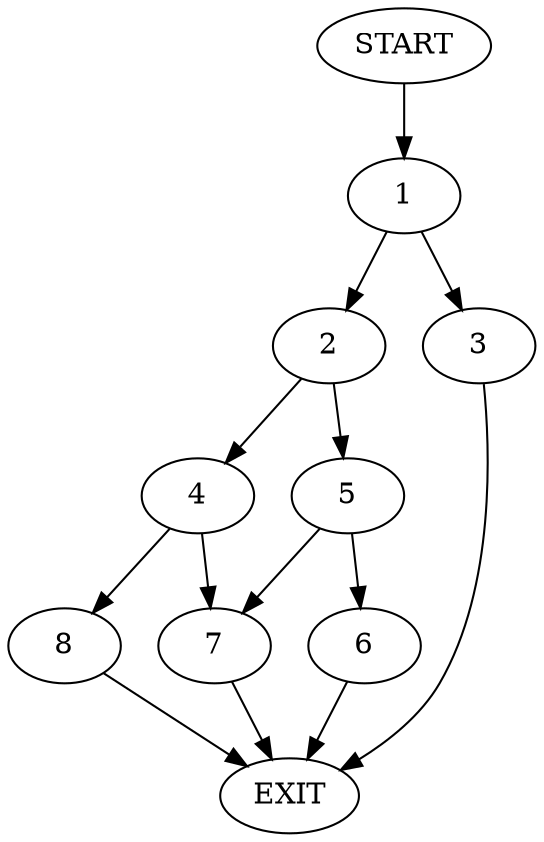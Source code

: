 digraph {
0 [label="START"]
9 [label="EXIT"]
0 -> 1
1 -> 2
1 -> 3
3 -> 9
2 -> 4
2 -> 5
5 -> 6
5 -> 7
4 -> 7
4 -> 8
7 -> 9
6 -> 9
8 -> 9
}
